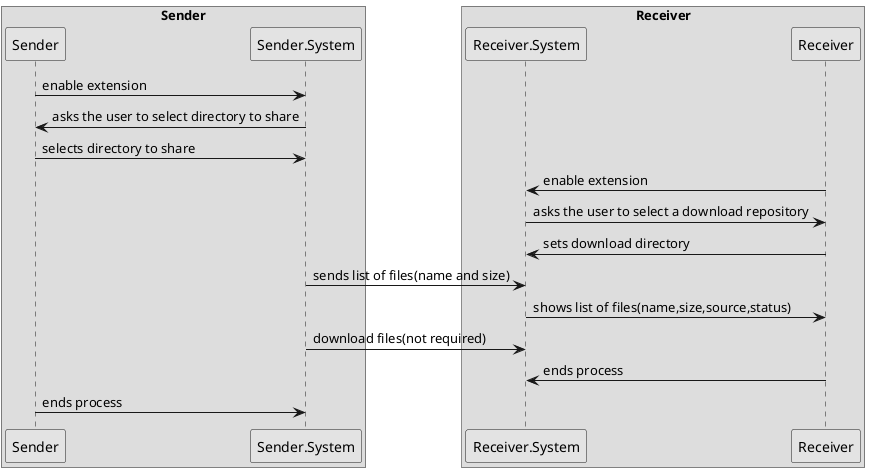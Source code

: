 @startuml IPC08.1_UDP_file_sharing.png

   skinparam handwritten false
   skinparam monochrome true
   skinparam packageStyle rect
   skinparam defaultFontName FG Virgil
   skinparam shadowing false

 box "Sender"
    participant "Sender"
    participant "Sender.System"
  end box

  box "Receiver"
    participant "Receiver.System"
    participant "Receiver"
    
  end box    

    Sender->Sender.System: enable extension
    Sender.System->Sender: asks the user to select directory to share
    Sender->Sender.System: selects directory to share
    
    Receiver->Receiver.System: enable extension
    Receiver.System->Receiver: asks the user to select a download repository
    Receiver-> Receiver.System: sets download directory
    Sender.System->Receiver.System: sends list of files(name and size)
    Receiver.System->Receiver:shows list of files(name,size,source,status)
    Sender.System->Receiver.System:download files(not required)
    Receiver->Receiver.System:ends process
    Sender->Sender.System:ends process
@enduml
